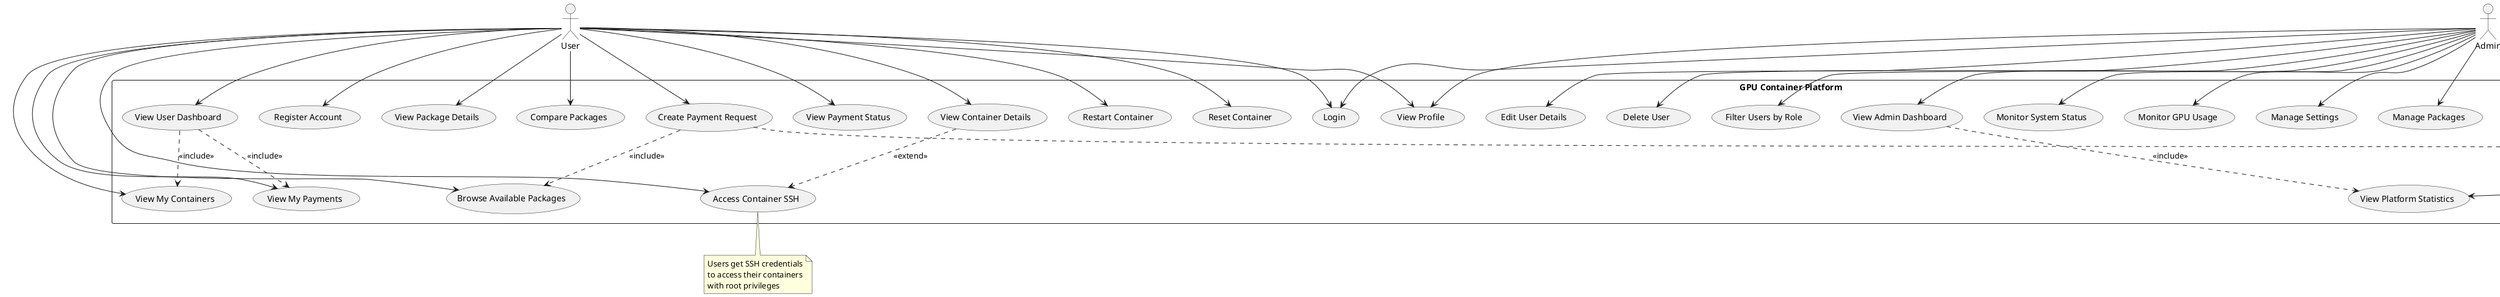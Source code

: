 @startuml GPU_Container_Platform_Use_Case

!define RECTANGLE class

' Set vertical orientation
!define DIRECTION top to bottom direction
DIRECTION

' Define actors
actor "User" as User
actor "Admin" as Admin

' System boundary
rectangle "GPU Container Platform" {
    
    ' Authentication Use Cases
    usecase "Register Account" as UC_Register
    usecase "Login" as UC_Login
    usecase "View Profile" as UC_Profile
    
    ' Package Management Use Cases
    usecase "Browse Available Packages" as UC_BrowsePackages
    usecase "View Package Details" as UC_ViewPackageDetails
    usecase "Compare Packages" as UC_ComparePackages
    usecase "Manage Packages" as UC_ManagePackages
    
    ' Payment Use Cases
    usecase "Create Payment Request" as UC_CreatePayment
    usecase "View My Payments" as UC_ViewMyPayments
    usecase "View Payment Status" as UC_PaymentStatus
    usecase "Review All Payments" as UC_ReviewPayments
    usecase "Approve Payment" as UC_ApprovePayment
    usecase "Reject Payment" as UC_RejectPayment
    
    ' Container Management Use Cases
    usecase "View My Containers" as UC_ViewMyContainers
    usecase "View Container Details" as UC_ContainerDetails
    usecase "Access Container SSH" as UC_SSHAccess
    usecase "Restart Container" as UC_RestartContainer
    usecase "Reset Container" as UC_ResetContainer
    usecase "View All Containers" as UC_ViewAllContainers
    usecase "Create Container" as UC_CreateContainer
    usecase "Start Container" as UC_StartContainer
    usecase "Stop Container" as UC_StopContainer
    usecase "Delete Container" as UC_DeleteContainer
    
    ' User Management Use Cases (Admin)
    usecase "View All Users" as UC_ViewUsers
    usecase "Edit User Details" as UC_EditUser
    usecase "Delete User" as UC_DeleteUser
    usecase "Filter Users by Role" as UC_FilterUsers
    
    ' Dashboard & Monitoring
    usecase "View User Dashboard" as UC_UserDashboard
    usecase "View Admin Dashboard" as UC_AdminDashboard
    usecase "Monitor System Status" as UC_SystemStatus
    usecase "View Platform Statistics" as UC_Statistics
    usecase "Monitor GPU Usage" as UC_GPUMonitoring
    
    ' Settings
    usecase "Manage Settings" as UC_Settings
}

' User relationships
User --> UC_Register
User --> UC_Login
User --> UC_Profile
User --> UC_BrowsePackages
User --> UC_ViewPackageDetails
User --> UC_ComparePackages
User --> UC_CreatePayment
User --> UC_ViewMyPayments
User --> UC_PaymentStatus
User --> UC_ViewMyContainers
User --> UC_ContainerDetails
User --> UC_SSHAccess
User --> UC_RestartContainer
User --> UC_ResetContainer
User --> UC_UserDashboard

' Admin relationships
Admin --> UC_Login
Admin --> UC_Profile
Admin --> UC_ManagePackages
Admin --> UC_ReviewPayments
Admin --> UC_ApprovePayment
Admin --> UC_RejectPayment
Admin --> UC_ViewAllContainers
Admin --> UC_CreateContainer
Admin --> UC_StartContainer
Admin --> UC_StopContainer
Admin --> UC_DeleteContainer
Admin --> UC_ViewUsers
Admin --> UC_EditUser
Admin --> UC_DeleteUser
Admin --> UC_FilterUsers
Admin --> UC_AdminDashboard
Admin --> UC_SystemStatus
Admin --> UC_Statistics
Admin --> UC_GPUMonitoring
Admin --> UC_Settings

' Include relationships
UC_CreatePayment ..> UC_BrowsePackages : <<include>>
UC_ApprovePayment ..> UC_CreateContainer : <<include>>
UC_ContainerDetails ..> UC_SSHAccess : <<extend>>
UC_AdminDashboard ..> UC_Statistics : <<include>>
UC_UserDashboard ..> UC_ViewMyContainers : <<include>>
UC_UserDashboard ..> UC_ViewMyPayments : <<include>>

' Notes
note bottom of UC_CreatePayment
  User selects a package
  and submits payment with
  research purpose
end note

note bottom of UC_ApprovePayment
  After approval, admin can
  create container for user
end note

note bottom of UC_SSHAccess
  Users get SSH credentials
  to access their containers
  with root privileges
end note

@enduml
